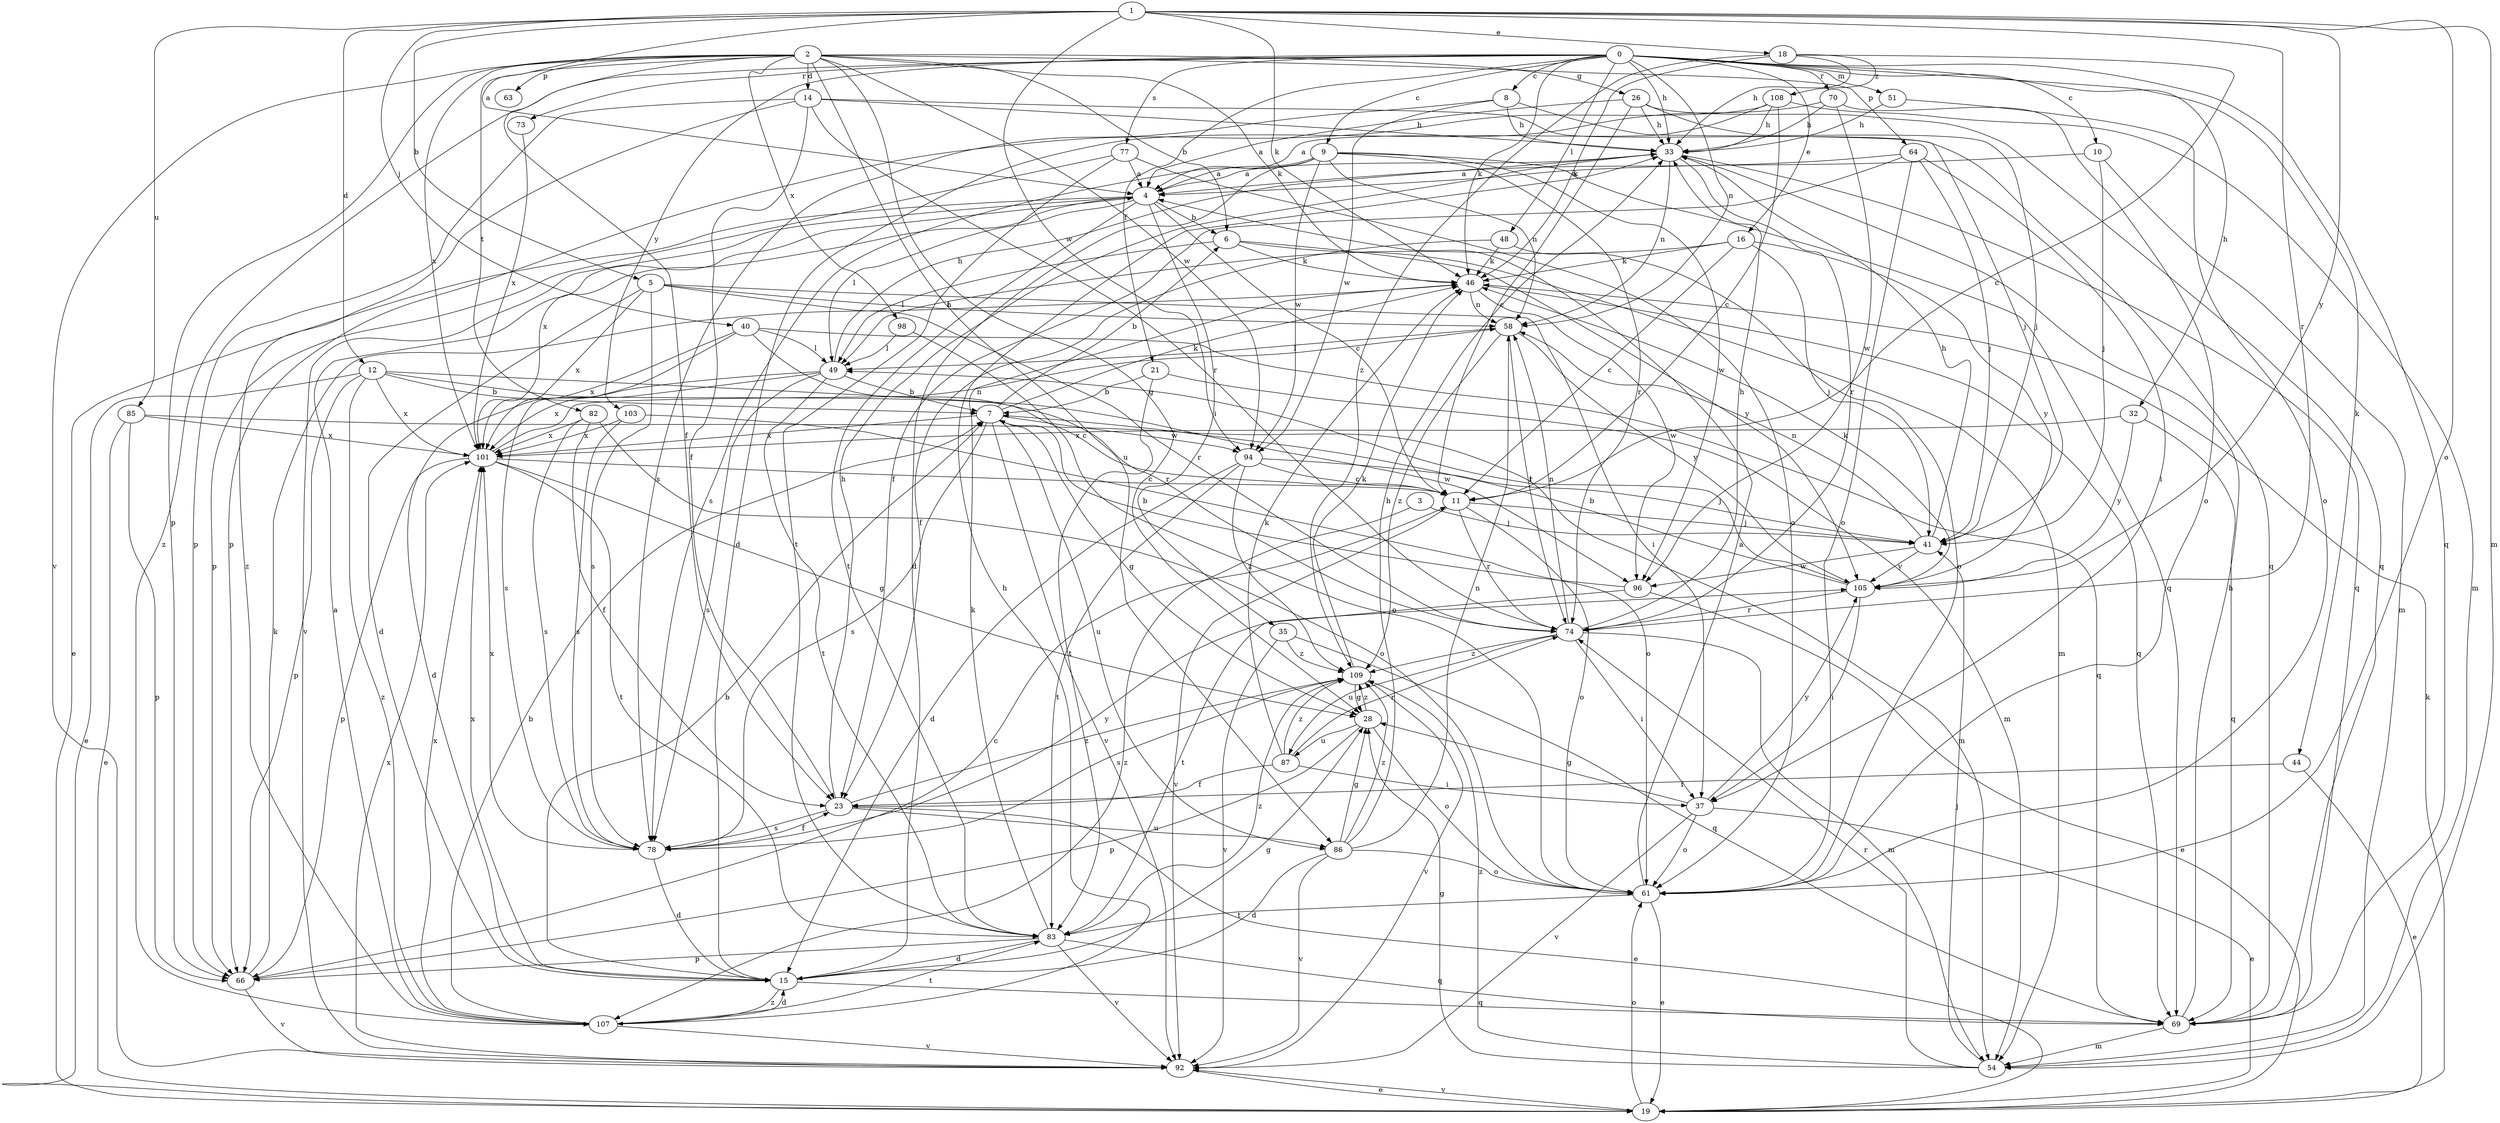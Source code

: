 strict digraph  {
0;
1;
2;
3;
4;
5;
6;
7;
8;
9;
10;
11;
12;
14;
15;
16;
18;
19;
21;
23;
26;
28;
32;
33;
35;
37;
40;
41;
44;
46;
48;
49;
51;
54;
58;
61;
63;
64;
66;
69;
70;
73;
74;
77;
78;
82;
83;
85;
86;
87;
92;
94;
96;
98;
101;
103;
105;
107;
108;
109;
0 -> 8  [label=c];
0 -> 9  [label=c];
0 -> 10  [label=c];
0 -> 16  [label=e];
0 -> 21  [label=f];
0 -> 32  [label=h];
0 -> 33  [label=h];
0 -> 44  [label=k];
0 -> 46  [label=k];
0 -> 48  [label=l];
0 -> 51  [label=m];
0 -> 58  [label=n];
0 -> 69  [label=q];
0 -> 70  [label=r];
0 -> 73  [label=r];
0 -> 77  [label=s];
0 -> 103  [label=y];
0 -> 107  [label=z];
1 -> 4  [label=a];
1 -> 5  [label=b];
1 -> 12  [label=d];
1 -> 18  [label=e];
1 -> 40  [label=j];
1 -> 46  [label=k];
1 -> 54  [label=m];
1 -> 61  [label=o];
1 -> 74  [label=r];
1 -> 85  [label=u];
1 -> 94  [label=w];
1 -> 105  [label=y];
2 -> 6  [label=b];
2 -> 14  [label=d];
2 -> 23  [label=f];
2 -> 26  [label=g];
2 -> 28  [label=g];
2 -> 46  [label=k];
2 -> 63  [label=p];
2 -> 64  [label=p];
2 -> 66  [label=p];
2 -> 82  [label=t];
2 -> 86  [label=u];
2 -> 92  [label=v];
2 -> 94  [label=w];
2 -> 98  [label=x];
2 -> 101  [label=x];
3 -> 41  [label=j];
3 -> 107  [label=z];
4 -> 6  [label=b];
4 -> 11  [label=c];
4 -> 19  [label=e];
4 -> 35  [label=i];
4 -> 49  [label=l];
4 -> 83  [label=t];
4 -> 92  [label=v];
4 -> 101  [label=x];
5 -> 15  [label=d];
5 -> 37  [label=i];
5 -> 58  [label=n];
5 -> 74  [label=r];
5 -> 78  [label=s];
5 -> 101  [label=x];
6 -> 46  [label=k];
6 -> 49  [label=l];
6 -> 54  [label=m];
6 -> 105  [label=y];
7 -> 6  [label=b];
7 -> 28  [label=g];
7 -> 46  [label=k];
7 -> 78  [label=s];
7 -> 86  [label=u];
7 -> 92  [label=v];
7 -> 94  [label=w];
7 -> 101  [label=x];
8 -> 33  [label=h];
8 -> 41  [label=j];
8 -> 78  [label=s];
8 -> 94  [label=w];
9 -> 4  [label=a];
9 -> 15  [label=d];
9 -> 58  [label=n];
9 -> 69  [label=q];
9 -> 74  [label=r];
9 -> 78  [label=s];
9 -> 94  [label=w];
9 -> 96  [label=w];
10 -> 4  [label=a];
10 -> 41  [label=j];
10 -> 54  [label=m];
11 -> 41  [label=j];
11 -> 61  [label=o];
11 -> 74  [label=r];
11 -> 92  [label=v];
12 -> 7  [label=b];
12 -> 11  [label=c];
12 -> 19  [label=e];
12 -> 66  [label=p];
12 -> 96  [label=w];
12 -> 101  [label=x];
12 -> 107  [label=z];
14 -> 23  [label=f];
14 -> 33  [label=h];
14 -> 66  [label=p];
14 -> 69  [label=q];
14 -> 74  [label=r];
14 -> 107  [label=z];
15 -> 7  [label=b];
15 -> 28  [label=g];
15 -> 69  [label=q];
15 -> 101  [label=x];
15 -> 107  [label=z];
16 -> 11  [label=c];
16 -> 41  [label=j];
16 -> 46  [label=k];
16 -> 49  [label=l];
16 -> 105  [label=y];
18 -> 11  [label=c];
18 -> 33  [label=h];
18 -> 46  [label=k];
18 -> 108  [label=z];
18 -> 109  [label=z];
19 -> 46  [label=k];
19 -> 61  [label=o];
19 -> 92  [label=v];
21 -> 7  [label=b];
21 -> 54  [label=m];
21 -> 83  [label=t];
23 -> 19  [label=e];
23 -> 33  [label=h];
23 -> 78  [label=s];
23 -> 86  [label=u];
23 -> 109  [label=z];
26 -> 4  [label=a];
26 -> 11  [label=c];
26 -> 33  [label=h];
26 -> 41  [label=j];
26 -> 69  [label=q];
28 -> 61  [label=o];
28 -> 66  [label=p];
28 -> 87  [label=u];
28 -> 109  [label=z];
32 -> 69  [label=q];
32 -> 101  [label=x];
32 -> 105  [label=y];
33 -> 4  [label=a];
33 -> 58  [label=n];
33 -> 69  [label=q];
33 -> 74  [label=r];
35 -> 69  [label=q];
35 -> 92  [label=v];
35 -> 109  [label=z];
37 -> 19  [label=e];
37 -> 28  [label=g];
37 -> 61  [label=o];
37 -> 92  [label=v];
37 -> 105  [label=y];
40 -> 49  [label=l];
40 -> 69  [label=q];
40 -> 74  [label=r];
40 -> 78  [label=s];
40 -> 101  [label=x];
41 -> 33  [label=h];
41 -> 58  [label=n];
41 -> 96  [label=w];
41 -> 105  [label=y];
44 -> 19  [label=e];
44 -> 23  [label=f];
46 -> 58  [label=n];
46 -> 69  [label=q];
46 -> 96  [label=w];
48 -> 23  [label=f];
48 -> 46  [label=k];
48 -> 61  [label=o];
49 -> 7  [label=b];
49 -> 15  [label=d];
49 -> 33  [label=h];
49 -> 78  [label=s];
49 -> 83  [label=t];
49 -> 101  [label=x];
51 -> 33  [label=h];
51 -> 61  [label=o];
54 -> 28  [label=g];
54 -> 41  [label=j];
54 -> 74  [label=r];
54 -> 109  [label=z];
58 -> 49  [label=l];
58 -> 74  [label=r];
58 -> 105  [label=y];
58 -> 109  [label=z];
61 -> 4  [label=a];
61 -> 19  [label=e];
61 -> 83  [label=t];
64 -> 4  [label=a];
64 -> 23  [label=f];
64 -> 37  [label=i];
64 -> 41  [label=j];
64 -> 61  [label=o];
66 -> 11  [label=c];
66 -> 46  [label=k];
66 -> 92  [label=v];
69 -> 33  [label=h];
69 -> 54  [label=m];
70 -> 15  [label=d];
70 -> 33  [label=h];
70 -> 61  [label=o];
70 -> 96  [label=w];
73 -> 101  [label=x];
74 -> 33  [label=h];
74 -> 37  [label=i];
74 -> 54  [label=m];
74 -> 58  [label=n];
74 -> 87  [label=u];
74 -> 109  [label=z];
77 -> 4  [label=a];
77 -> 61  [label=o];
77 -> 66  [label=p];
77 -> 83  [label=t];
78 -> 15  [label=d];
78 -> 23  [label=f];
78 -> 101  [label=x];
78 -> 105  [label=y];
82 -> 23  [label=f];
82 -> 61  [label=o];
82 -> 78  [label=s];
82 -> 101  [label=x];
83 -> 15  [label=d];
83 -> 46  [label=k];
83 -> 66  [label=p];
83 -> 69  [label=q];
83 -> 92  [label=v];
83 -> 109  [label=z];
85 -> 19  [label=e];
85 -> 54  [label=m];
85 -> 66  [label=p];
85 -> 101  [label=x];
86 -> 15  [label=d];
86 -> 28  [label=g];
86 -> 33  [label=h];
86 -> 58  [label=n];
86 -> 61  [label=o];
86 -> 92  [label=v];
86 -> 109  [label=z];
87 -> 23  [label=f];
87 -> 37  [label=i];
87 -> 46  [label=k];
87 -> 74  [label=r];
87 -> 109  [label=z];
92 -> 19  [label=e];
92 -> 101  [label=x];
94 -> 11  [label=c];
94 -> 15  [label=d];
94 -> 41  [label=j];
94 -> 83  [label=t];
94 -> 109  [label=z];
96 -> 7  [label=b];
96 -> 19  [label=e];
96 -> 83  [label=t];
98 -> 49  [label=l];
98 -> 61  [label=o];
101 -> 11  [label=c];
101 -> 28  [label=g];
101 -> 58  [label=n];
101 -> 66  [label=p];
101 -> 83  [label=t];
103 -> 61  [label=o];
103 -> 78  [label=s];
103 -> 101  [label=x];
105 -> 7  [label=b];
105 -> 37  [label=i];
105 -> 46  [label=k];
105 -> 49  [label=l];
105 -> 74  [label=r];
107 -> 4  [label=a];
107 -> 7  [label=b];
107 -> 15  [label=d];
107 -> 33  [label=h];
107 -> 83  [label=t];
107 -> 92  [label=v];
107 -> 101  [label=x];
108 -> 4  [label=a];
108 -> 11  [label=c];
108 -> 33  [label=h];
108 -> 54  [label=m];
108 -> 66  [label=p];
109 -> 28  [label=g];
109 -> 46  [label=k];
109 -> 78  [label=s];
109 -> 92  [label=v];
}
